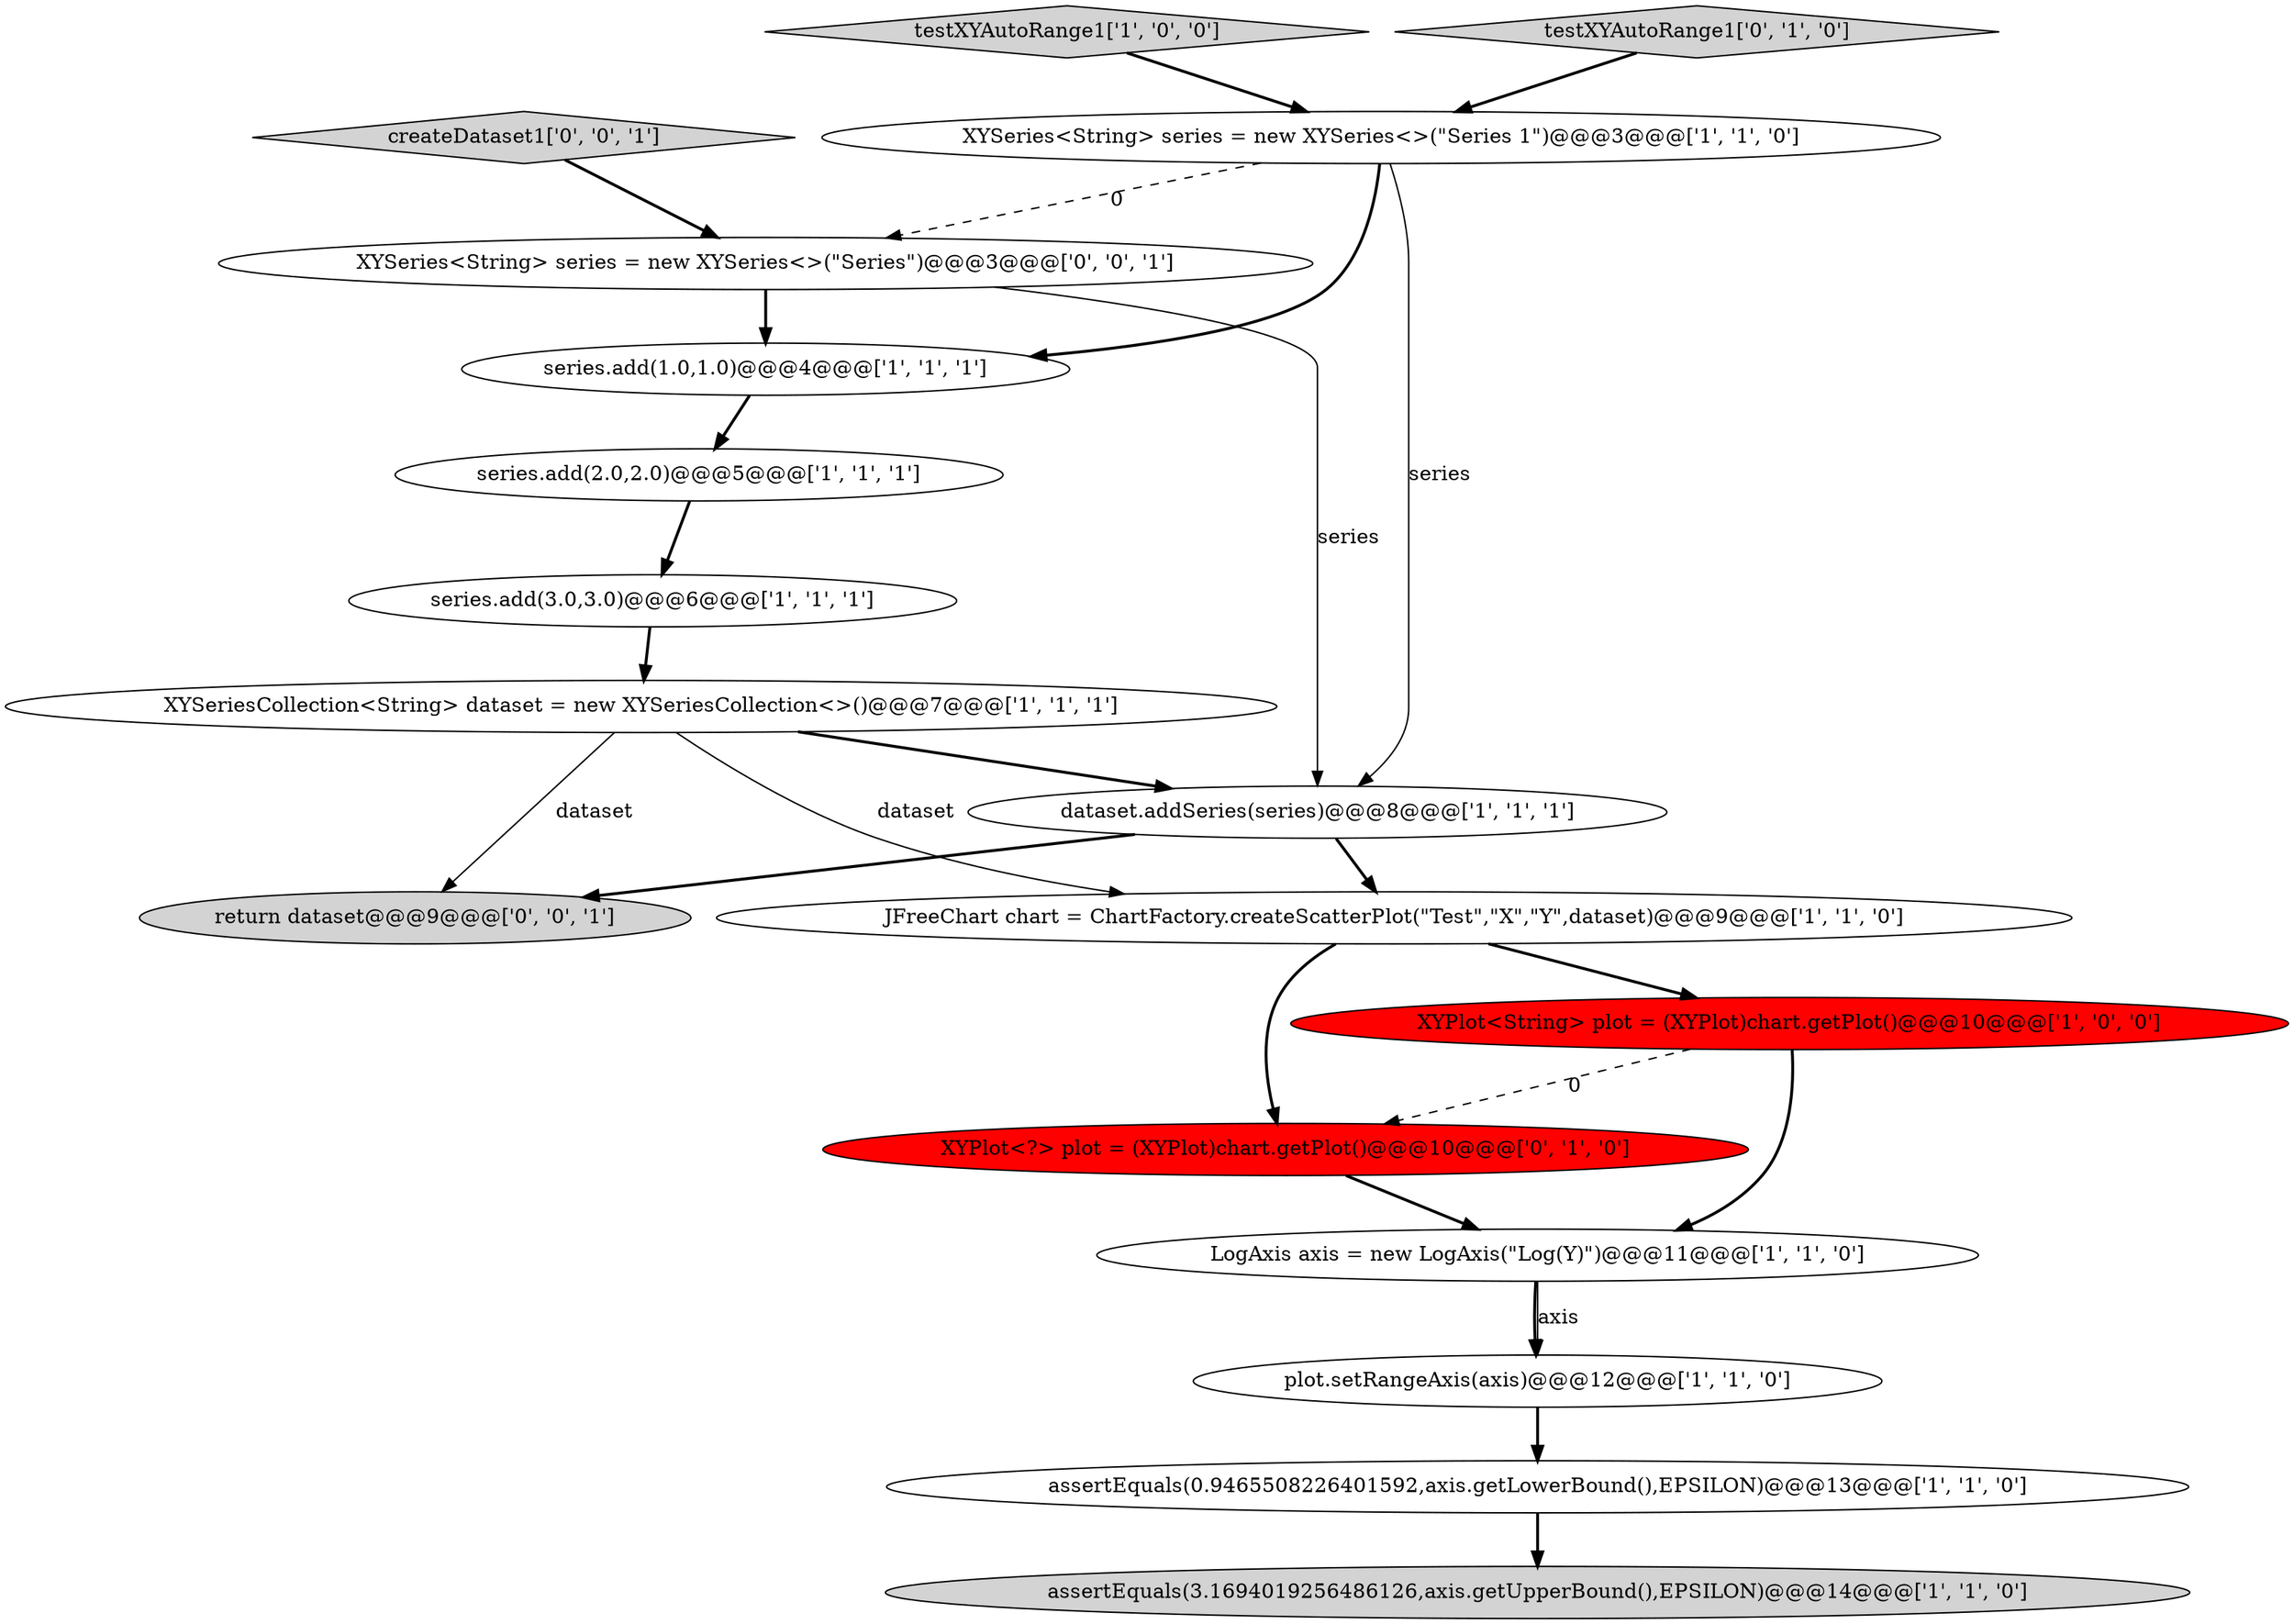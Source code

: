 digraph {
14 [style = filled, label = "XYPlot<?> plot = (XYPlot)chart.getPlot()@@@10@@@['0', '1', '0']", fillcolor = red, shape = ellipse image = "AAA1AAABBB2BBB"];
15 [style = filled, label = "XYSeries<String> series = new XYSeries<>(\"Series\")@@@3@@@['0', '0', '1']", fillcolor = white, shape = ellipse image = "AAA0AAABBB3BBB"];
0 [style = filled, label = "assertEquals(0.9465508226401592,axis.getLowerBound(),EPSILON)@@@13@@@['1', '1', '0']", fillcolor = white, shape = ellipse image = "AAA0AAABBB1BBB"];
17 [style = filled, label = "createDataset1['0', '0', '1']", fillcolor = lightgray, shape = diamond image = "AAA0AAABBB3BBB"];
5 [style = filled, label = "XYSeries<String> series = new XYSeries<>(\"Series 1\")@@@3@@@['1', '1', '0']", fillcolor = white, shape = ellipse image = "AAA0AAABBB1BBB"];
4 [style = filled, label = "testXYAutoRange1['1', '0', '0']", fillcolor = lightgray, shape = diamond image = "AAA0AAABBB1BBB"];
3 [style = filled, label = "plot.setRangeAxis(axis)@@@12@@@['1', '1', '0']", fillcolor = white, shape = ellipse image = "AAA0AAABBB1BBB"];
8 [style = filled, label = "assertEquals(3.1694019256486126,axis.getUpperBound(),EPSILON)@@@14@@@['1', '1', '0']", fillcolor = lightgray, shape = ellipse image = "AAA0AAABBB1BBB"];
2 [style = filled, label = "JFreeChart chart = ChartFactory.createScatterPlot(\"Test\",\"X\",\"Y\",dataset)@@@9@@@['1', '1', '0']", fillcolor = white, shape = ellipse image = "AAA0AAABBB1BBB"];
10 [style = filled, label = "LogAxis axis = new LogAxis(\"Log(Y)\")@@@11@@@['1', '1', '0']", fillcolor = white, shape = ellipse image = "AAA0AAABBB1BBB"];
11 [style = filled, label = "series.add(2.0,2.0)@@@5@@@['1', '1', '1']", fillcolor = white, shape = ellipse image = "AAA0AAABBB1BBB"];
12 [style = filled, label = "XYPlot<String> plot = (XYPlot)chart.getPlot()@@@10@@@['1', '0', '0']", fillcolor = red, shape = ellipse image = "AAA1AAABBB1BBB"];
16 [style = filled, label = "return dataset@@@9@@@['0', '0', '1']", fillcolor = lightgray, shape = ellipse image = "AAA0AAABBB3BBB"];
1 [style = filled, label = "series.add(1.0,1.0)@@@4@@@['1', '1', '1']", fillcolor = white, shape = ellipse image = "AAA0AAABBB1BBB"];
9 [style = filled, label = "series.add(3.0,3.0)@@@6@@@['1', '1', '1']", fillcolor = white, shape = ellipse image = "AAA0AAABBB1BBB"];
7 [style = filled, label = "dataset.addSeries(series)@@@8@@@['1', '1', '1']", fillcolor = white, shape = ellipse image = "AAA0AAABBB1BBB"];
13 [style = filled, label = "testXYAutoRange1['0', '1', '0']", fillcolor = lightgray, shape = diamond image = "AAA0AAABBB2BBB"];
6 [style = filled, label = "XYSeriesCollection<String> dataset = new XYSeriesCollection<>()@@@7@@@['1', '1', '1']", fillcolor = white, shape = ellipse image = "AAA0AAABBB1BBB"];
15->7 [style = solid, label="series"];
14->10 [style = bold, label=""];
10->3 [style = bold, label=""];
11->9 [style = bold, label=""];
3->0 [style = bold, label=""];
2->12 [style = bold, label=""];
9->6 [style = bold, label=""];
1->11 [style = bold, label=""];
6->16 [style = solid, label="dataset"];
5->1 [style = bold, label=""];
12->10 [style = bold, label=""];
12->14 [style = dashed, label="0"];
7->2 [style = bold, label=""];
2->14 [style = bold, label=""];
7->16 [style = bold, label=""];
0->8 [style = bold, label=""];
17->15 [style = bold, label=""];
13->5 [style = bold, label=""];
10->3 [style = solid, label="axis"];
5->7 [style = solid, label="series"];
6->7 [style = bold, label=""];
6->2 [style = solid, label="dataset"];
5->15 [style = dashed, label="0"];
4->5 [style = bold, label=""];
15->1 [style = bold, label=""];
}
